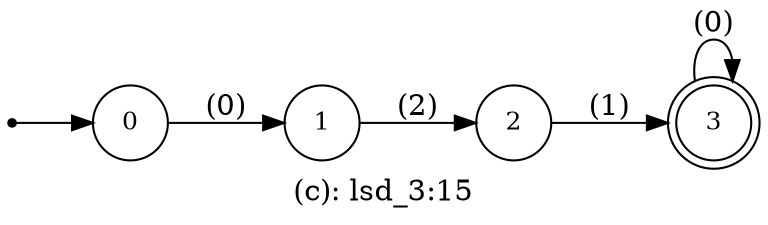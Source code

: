 digraph G {
label = "(c): lsd_3:15";
rankdir = LR;
node [shape = circle, label="0", fontsize=12]0;
node [shape = circle, label="1", fontsize=12]1;
node [shape = circle, label="2", fontsize=12]2;
node [shape = doublecircle, label="3", fontsize=12]3;
node [shape = point ]; qi
qi ->0;
0 -> 1[ label = "(0)"];
1 -> 2[ label = "(2)"];
2 -> 3[ label = "(1)"];
3 -> 3[ label = "(0)"];
}
